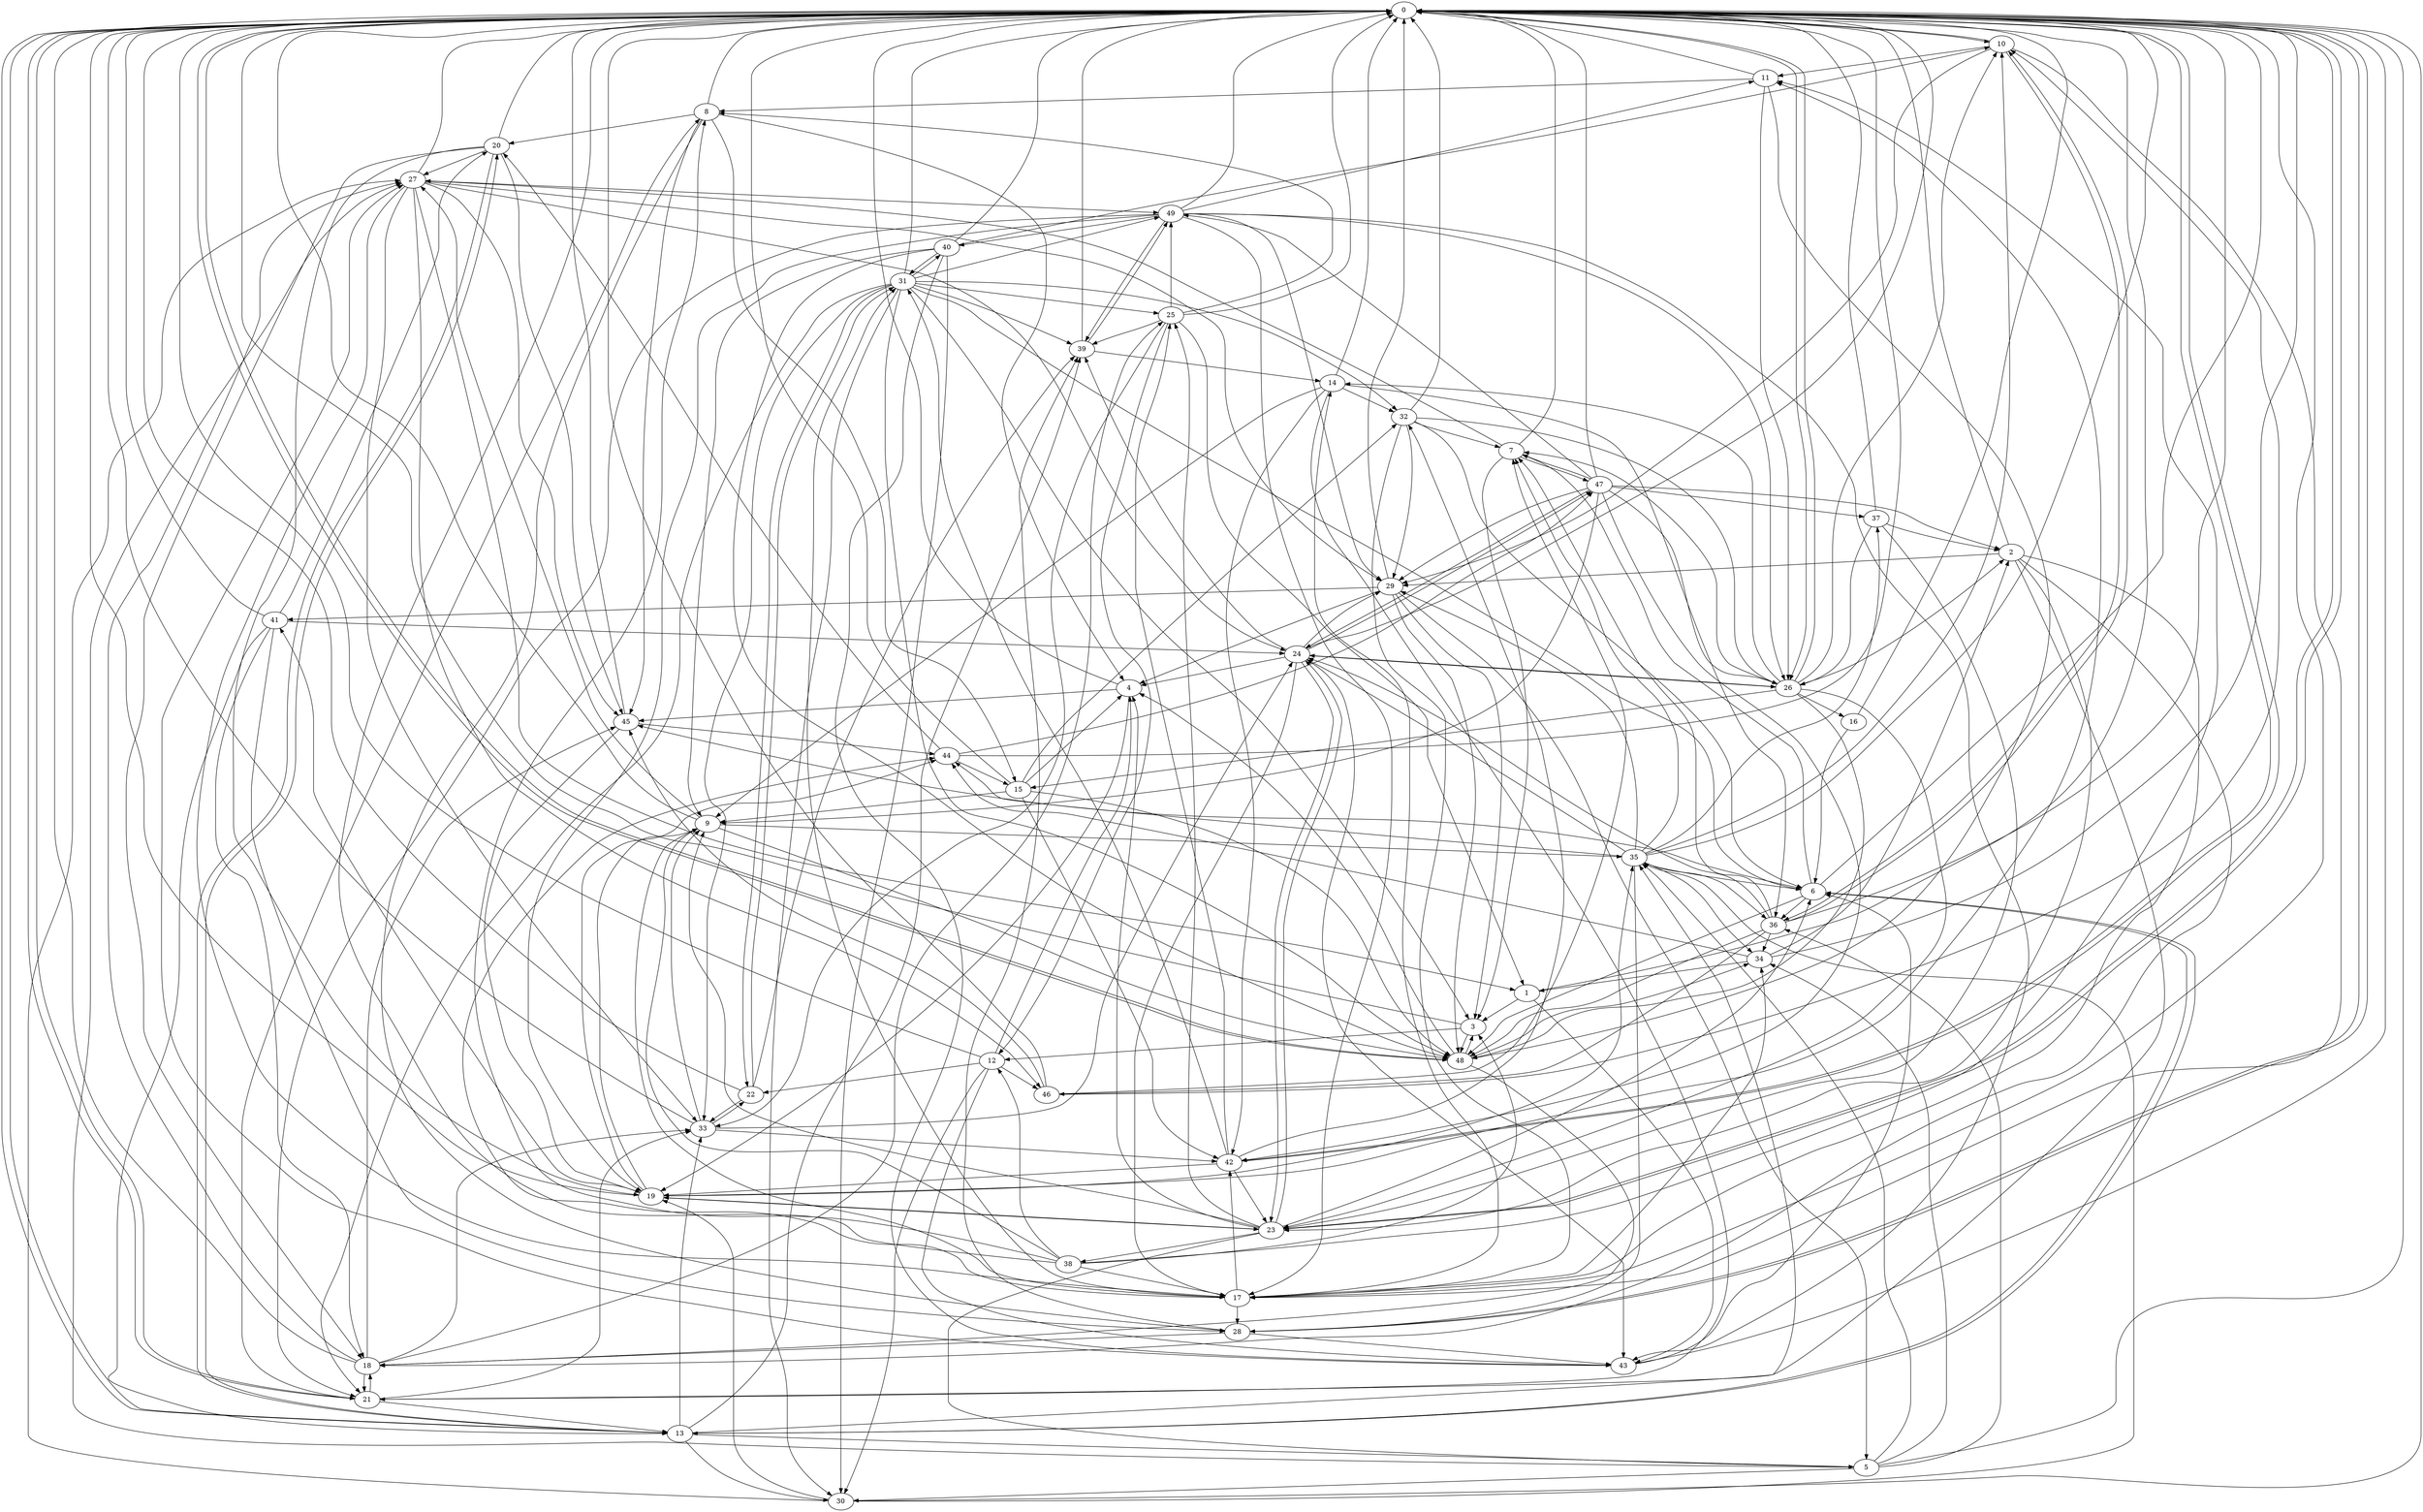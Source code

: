 strict digraph "" {
	0	 [component_delay=3];
	10	 [component_delay=3];
	0 -> 10	 [wire_delay=1];
	13	 [component_delay=3];
	0 -> 13	 [wire_delay=1];
	21	 [component_delay=3];
	0 -> 21	 [wire_delay=1];
	23	 [component_delay=3];
	0 -> 23	 [wire_delay=1];
	26	 [component_delay=3];
	0 -> 26	 [wire_delay=1];
	28	 [component_delay=3];
	0 -> 28	 [wire_delay=1];
	42	 [component_delay=3];
	0 -> 42	 [wire_delay=1];
	48	 [component_delay=3];
	0 -> 48	 [wire_delay=1];
	1	 [component_delay=3];
	1 -> 0	 [wire_delay=1];
	3	 [component_delay=3];
	1 -> 3	 [wire_delay=1];
	43	 [component_delay=3];
	1 -> 43	 [wire_delay=1];
	2	 [component_delay=3];
	2 -> 0	 [wire_delay=1];
	17	 [component_delay=3];
	2 -> 17	 [wire_delay=1];
	18	 [component_delay=3];
	2 -> 18	 [wire_delay=1];
	2 -> 21	 [wire_delay=1];
	2 -> 23	 [wire_delay=1];
	29	 [component_delay=3];
	2 -> 29	 [wire_delay=1];
	3 -> 0	 [wire_delay=1];
	12	 [component_delay=3];
	3 -> 12	 [wire_delay=1];
	3 -> 48	 [wire_delay=1];
	4	 [component_delay=3];
	4 -> 0	 [wire_delay=1];
	19	 [component_delay=3];
	4 -> 19	 [wire_delay=1];
	45	 [component_delay=3];
	4 -> 45	 [wire_delay=1];
	5	 [component_delay=3];
	5 -> 0	 [wire_delay=1];
	27	 [component_delay=3];
	5 -> 27	 [wire_delay=1];
	30	 [component_delay=3];
	5 -> 30	 [wire_delay=1];
	34	 [component_delay=3];
	5 -> 34	 [wire_delay=1];
	35	 [component_delay=3];
	5 -> 35	 [wire_delay=1];
	36	 [component_delay=3];
	5 -> 36	 [wire_delay=1];
	6	 [component_delay=3];
	6 -> 0	 [wire_delay=1];
	7	 [component_delay=3];
	6 -> 7	 [wire_delay=1];
	6 -> 13	 [wire_delay=1];
	6 -> 36	 [wire_delay=1];
	6 -> 45	 [wire_delay=1];
	6 -> 48	 [wire_delay=1];
	7 -> 0	 [wire_delay=1];
	7 -> 3	 [wire_delay=1];
	7 -> 27	 [wire_delay=1];
	47	 [component_delay=3];
	7 -> 47	 [wire_delay=1];
	8	 [component_delay=3];
	8 -> 0	 [wire_delay=1];
	8 -> 4	 [wire_delay=1];
	15	 [component_delay=3];
	8 -> 15	 [wire_delay=1];
	20	 [component_delay=3];
	8 -> 20	 [wire_delay=1];
	8 -> 28	 [wire_delay=1];
	8 -> 45	 [wire_delay=1];
	9	 [component_delay=3];
	9 -> 0	 [wire_delay=1];
	9 -> 17	 [wire_delay=1];
	9 -> 27	 [wire_delay=1];
	9 -> 35	 [wire_delay=1];
	9 -> 48	 [wire_delay=1];
	10 -> 0	 [wire_delay=1];
	11	 [component_delay=3];
	10 -> 11	 [wire_delay=1];
	10 -> 17	 [wire_delay=1];
	10 -> 29	 [wire_delay=1];
	10 -> 36	 [wire_delay=1];
	11 -> 0	 [wire_delay=1];
	11 -> 8	 [wire_delay=1];
	11 -> 26	 [wire_delay=1];
	11 -> 48	 [wire_delay=1];
	12 -> 0	 [wire_delay=1];
	12 -> 4	 [wire_delay=1];
	22	 [component_delay=3];
	12 -> 22	 [wire_delay=1];
	12 -> 30	 [wire_delay=1];
	12 -> 43	 [wire_delay=1];
	46	 [component_delay=3];
	12 -> 46	 [wire_delay=1];
	13 -> 0	 [wire_delay=1];
	13 -> 5	 [wire_delay=1];
	13 -> 6	 [wire_delay=1];
	13 -> 20	 [wire_delay=1];
	13 -> 30	 [wire_delay=1];
	33	 [component_delay=3];
	13 -> 33	 [wire_delay=1];
	13 -> 35	 [wire_delay=1];
	39	 [component_delay=3];
	13 -> 39	 [wire_delay=1];
	14	 [component_delay=3];
	14 -> 0	 [wire_delay=1];
	14 -> 9	 [wire_delay=1];
	14 -> 21	 [wire_delay=1];
	32	 [component_delay=3];
	14 -> 32	 [wire_delay=1];
	14 -> 36	 [wire_delay=1];
	14 -> 42	 [wire_delay=1];
	15 -> 0	 [wire_delay=1];
	15 -> 4	 [wire_delay=1];
	15 -> 9	 [wire_delay=1];
	15 -> 32	 [wire_delay=1];
	15 -> 42	 [wire_delay=1];
	15 -> 48	 [wire_delay=1];
	16	 [component_delay=3];
	16 -> 0	 [wire_delay=1];
	16 -> 6	 [wire_delay=1];
	17 -> 0	 [wire_delay=1];
	17 -> 14	 [wire_delay=1];
	17 -> 28	 [wire_delay=1];
	31	 [component_delay=3];
	17 -> 31	 [wire_delay=1];
	17 -> 34	 [wire_delay=1];
	17 -> 42	 [wire_delay=1];
	44	 [component_delay=3];
	17 -> 44	 [wire_delay=1];
	18 -> 0	 [wire_delay=1];
	18 -> 21	 [wire_delay=1];
	25	 [component_delay=3];
	18 -> 25	 [wire_delay=1];
	18 -> 27	 [wire_delay=1];
	18 -> 33	 [wire_delay=1];
	18 -> 45	 [wire_delay=1];
	19 -> 0	 [wire_delay=1];
	19 -> 9	 [wire_delay=1];
	19 -> 11	 [wire_delay=1];
	19 -> 23	 [wire_delay=1];
	19 -> 35	 [wire_delay=1];
	41	 [component_delay=3];
	19 -> 41	 [wire_delay=1];
	19 -> 44	 [wire_delay=1];
	20 -> 0	 [wire_delay=1];
	20 -> 13	 [wire_delay=1];
	20 -> 18	 [wire_delay=1];
	20 -> 19	 [wire_delay=1];
	20 -> 27	 [wire_delay=1];
	20 -> 45	 [wire_delay=1];
	21 -> 0	 [wire_delay=1];
	21 -> 8	 [wire_delay=1];
	21 -> 13	 [wire_delay=1];
	21 -> 18	 [wire_delay=1];
	21 -> 33	 [wire_delay=1];
	22 -> 0	 [wire_delay=1];
	22 -> 31	 [wire_delay=1];
	22 -> 33	 [wire_delay=1];
	22 -> 39	 [wire_delay=1];
	23 -> 0	 [wire_delay=1];
	23 -> 4	 [wire_delay=1];
	23 -> 5	 [wire_delay=1];
	23 -> 6	 [wire_delay=1];
	23 -> 9	 [wire_delay=1];
	23 -> 19	 [wire_delay=1];
	24	 [component_delay=3];
	23 -> 24	 [wire_delay=1];
	23 -> 25	 [wire_delay=1];
	38	 [component_delay=3];
	23 -> 38	 [wire_delay=1];
	24 -> 0	 [wire_delay=1];
	24 -> 4	 [wire_delay=1];
	24 -> 17	 [wire_delay=1];
	24 -> 23	 [wire_delay=1];
	24 -> 26	 [wire_delay=1];
	24 -> 29	 [wire_delay=1];
	24 -> 39	 [wire_delay=1];
	24 -> 43	 [wire_delay=1];
	24 -> 47	 [wire_delay=1];
	25 -> 0	 [wire_delay=1];
	25 -> 1	 [wire_delay=1];
	25 -> 8	 [wire_delay=1];
	25 -> 12	 [wire_delay=1];
	25 -> 33	 [wire_delay=1];
	25 -> 39	 [wire_delay=1];
	49	 [component_delay=3];
	25 -> 49	 [wire_delay=1];
	26 -> 0	 [wire_delay=1];
	26 -> 2	 [wire_delay=1];
	26 -> 7	 [wire_delay=1];
	26 -> 10	 [wire_delay=1];
	26 -> 14	 [wire_delay=1];
	26 -> 15	 [wire_delay=1];
	26 -> 16	 [wire_delay=1];
	26 -> 23	 [wire_delay=1];
	26 -> 24	 [wire_delay=1];
	26 -> 48	 [wire_delay=1];
	27 -> 0	 [wire_delay=1];
	27 -> 1	 [wire_delay=1];
	27 -> 17	 [wire_delay=1];
	27 -> 24	 [wire_delay=1];
	27 -> 29	 [wire_delay=1];
	27 -> 33	 [wire_delay=1];
	27 -> 45	 [wire_delay=1];
	27 -> 46	 [wire_delay=1];
	27 -> 49	 [wire_delay=1];
	28 -> 0	 [wire_delay=1];
	28 -> 18	 [wire_delay=1];
	28 -> 39	 [wire_delay=1];
	28 -> 43	 [wire_delay=1];
	29 -> 0	 [wire_delay=1];
	29 -> 3	 [wire_delay=1];
	29 -> 4	 [wire_delay=1];
	29 -> 5	 [wire_delay=1];
	29 -> 41	 [wire_delay=1];
	29 -> 48	 [wire_delay=1];
	30 -> 0	 [wire_delay=1];
	30 -> 19	 [wire_delay=1];
	30 -> 27	 [wire_delay=1];
	30 -> 35	 [wire_delay=1];
	31 -> 0	 [wire_delay=1];
	31 -> 3	 [wire_delay=1];
	31 -> 6	 [wire_delay=1];
	31 -> 21	 [wire_delay=1];
	31 -> 22	 [wire_delay=1];
	31 -> 25	 [wire_delay=1];
	31 -> 30	 [wire_delay=1];
	31 -> 32	 [wire_delay=1];
	31 -> 33	 [wire_delay=1];
	31 -> 39	 [wire_delay=1];
	40	 [component_delay=3];
	31 -> 40	 [wire_delay=1];
	31 -> 48	 [wire_delay=1];
	31 -> 49	 [wire_delay=1];
	32 -> 0	 [wire_delay=1];
	32 -> 6	 [wire_delay=1];
	32 -> 7	 [wire_delay=1];
	32 -> 17	 [wire_delay=1];
	32 -> 26	 [wire_delay=1];
	32 -> 29	 [wire_delay=1];
	33 -> 0	 [wire_delay=1];
	33 -> 9	 [wire_delay=1];
	33 -> 22	 [wire_delay=1];
	33 -> 24	 [wire_delay=1];
	33 -> 42	 [wire_delay=1];
	34 -> 0	 [wire_delay=1];
	34 -> 1	 [wire_delay=1];
	34 -> 2	 [wire_delay=1];
	34 -> 44	 [wire_delay=1];
	35 -> 0	 [wire_delay=1];
	35 -> 6	 [wire_delay=1];
	35 -> 7	 [wire_delay=1];
	35 -> 10	 [wire_delay=1];
	35 -> 24	 [wire_delay=1];
	35 -> 28	 [wire_delay=1];
	35 -> 29	 [wire_delay=1];
	35 -> 34	 [wire_delay=1];
	35 -> 36	 [wire_delay=1];
	37	 [component_delay=3];
	35 -> 37	 [wire_delay=1];
	35 -> 44	 [wire_delay=1];
	36 -> 0	 [wire_delay=1];
	36 -> 7	 [wire_delay=1];
	36 -> 10	 [wire_delay=1];
	36 -> 24	 [wire_delay=1];
	36 -> 34	 [wire_delay=1];
	36 -> 46	 [wire_delay=1];
	36 -> 48	 [wire_delay=1];
	37 -> 0	 [wire_delay=1];
	37 -> 2	 [wire_delay=1];
	37 -> 23	 [wire_delay=1];
	37 -> 26	 [wire_delay=1];
	38 -> 0	 [wire_delay=1];
	38 -> 3	 [wire_delay=1];
	38 -> 8	 [wire_delay=1];
	38 -> 9	 [wire_delay=1];
	38 -> 11	 [wire_delay=1];
	38 -> 12	 [wire_delay=1];
	38 -> 17	 [wire_delay=1];
	39 -> 0	 [wire_delay=1];
	39 -> 14	 [wire_delay=1];
	39 -> 49	 [wire_delay=1];
	40 -> 0	 [wire_delay=1];
	40 -> 9	 [wire_delay=1];
	40 -> 10	 [wire_delay=1];
	40 -> 30	 [wire_delay=1];
	40 -> 31	 [wire_delay=1];
	40 -> 43	 [wire_delay=1];
	40 -> 48	 [wire_delay=1];
	41 -> 0	 [wire_delay=1];
	41 -> 13	 [wire_delay=1];
	41 -> 18	 [wire_delay=1];
	41 -> 20	 [wire_delay=1];
	41 -> 24	 [wire_delay=1];
	41 -> 28	 [wire_delay=1];
	42 -> 0	 [wire_delay=1];
	42 -> 19	 [wire_delay=1];
	42 -> 23	 [wire_delay=1];
	42 -> 25	 [wire_delay=1];
	42 -> 31	 [wire_delay=1];
	42 -> 32	 [wire_delay=1];
	43 -> 0	 [wire_delay=1];
	43 -> 6	 [wire_delay=1];
	43 -> 27	 [wire_delay=1];
	44 -> 0	 [wire_delay=1];
	44 -> 15	 [wire_delay=1];
	44 -> 20	 [wire_delay=1];
	44 -> 47	 [wire_delay=1];
	45 -> 0	 [wire_delay=1];
	45 -> 19	 [wire_delay=1];
	45 -> 44	 [wire_delay=1];
	46 -> 0	 [wire_delay=1];
	46 -> 7	 [wire_delay=1];
	46 -> 10	 [wire_delay=1];
	46 -> 45	 [wire_delay=1];
	47 -> 0	 [wire_delay=1];
	47 -> 2	 [wire_delay=1];
	47 -> 7	 [wire_delay=1];
	47 -> 9	 [wire_delay=1];
	47 -> 24	 [wire_delay=1];
	47 -> 26	 [wire_delay=1];
	47 -> 29	 [wire_delay=1];
	47 -> 37	 [wire_delay=1];
	47 -> 42	 [wire_delay=1];
	47 -> 49	 [wire_delay=1];
	48 -> 0	 [wire_delay=1];
	48 -> 3	 [wire_delay=1];
	48 -> 4	 [wire_delay=1];
	48 -> 18	 [wire_delay=1];
	48 -> 34	 [wire_delay=1];
	49 -> 0	 [wire_delay=1];
	49 -> 11	 [wire_delay=1];
	49 -> 17	 [wire_delay=1];
	49 -> 19	 [wire_delay=1];
	49 -> 21	 [wire_delay=1];
	49 -> 26	 [wire_delay=1];
	49 -> 29	 [wire_delay=1];
	49 -> 39	 [wire_delay=1];
	49 -> 40	 [wire_delay=1];
	49 -> 43	 [wire_delay=1];
}
